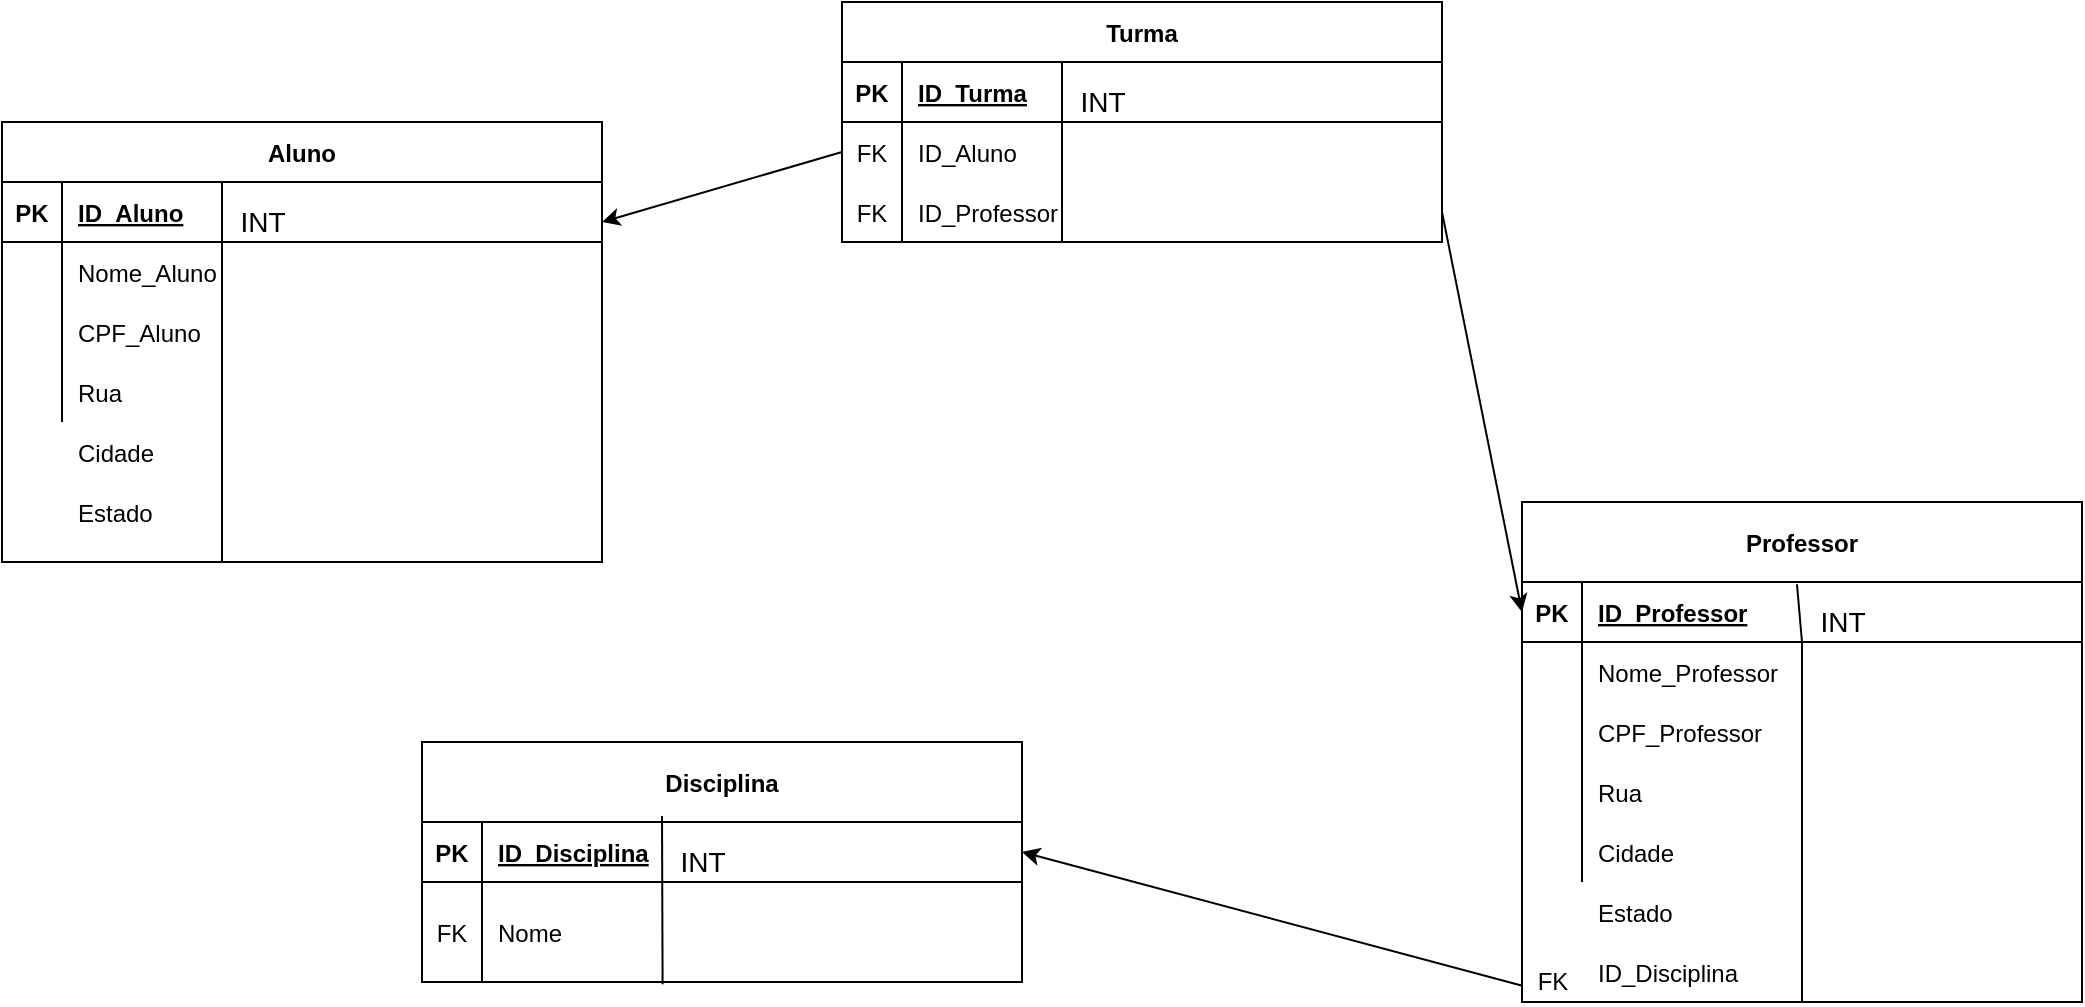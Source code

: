 <mxfile version="13.6.5" type="github">
  <diagram id="kbC8eEwx4DDE9Qu1jda7" name="Page-1">
    <mxGraphModel dx="1231" dy="614" grid="1" gridSize="10" guides="1" tooltips="1" connect="1" arrows="1" fold="1" page="1" pageScale="1" pageWidth="1169" pageHeight="1654" math="0" shadow="0">
      <root>
        <mxCell id="6wpQaPtujaIaW1CTmmYq-0" />
        <mxCell id="6wpQaPtujaIaW1CTmmYq-1" parent="6wpQaPtujaIaW1CTmmYq-0" />
        <mxCell id="8RtC-NrdQU769GHPjelk-30" value="Turma" style="shape=table;startSize=30;container=1;collapsible=1;childLayout=tableLayout;fixedRows=1;rowLines=0;fontStyle=1;align=center;resizeLast=1;" vertex="1" parent="6wpQaPtujaIaW1CTmmYq-1">
          <mxGeometry x="670" y="40" width="300" height="120" as="geometry" />
        </mxCell>
        <mxCell id="8RtC-NrdQU769GHPjelk-31" value="" style="shape=partialRectangle;collapsible=0;dropTarget=0;pointerEvents=0;fillColor=none;top=0;left=0;bottom=1;right=0;points=[[0,0.5],[1,0.5]];portConstraint=eastwest;" vertex="1" parent="8RtC-NrdQU769GHPjelk-30">
          <mxGeometry y="30" width="300" height="30" as="geometry" />
        </mxCell>
        <mxCell id="8RtC-NrdQU769GHPjelk-32" value="PK" style="shape=partialRectangle;connectable=0;fillColor=none;top=0;left=0;bottom=0;right=0;fontStyle=1;overflow=hidden;" vertex="1" parent="8RtC-NrdQU769GHPjelk-31">
          <mxGeometry width="30" height="30" as="geometry" />
        </mxCell>
        <mxCell id="8RtC-NrdQU769GHPjelk-33" value="ID_Turma" style="shape=partialRectangle;connectable=0;fillColor=none;top=0;left=0;bottom=0;right=0;align=left;spacingLeft=6;fontStyle=5;overflow=hidden;" vertex="1" parent="8RtC-NrdQU769GHPjelk-31">
          <mxGeometry x="30" width="270" height="30" as="geometry" />
        </mxCell>
        <mxCell id="8RtC-NrdQU769GHPjelk-34" value="" style="shape=partialRectangle;collapsible=0;dropTarget=0;pointerEvents=0;fillColor=none;top=0;left=0;bottom=0;right=0;points=[[0,0.5],[1,0.5]];portConstraint=eastwest;" vertex="1" parent="8RtC-NrdQU769GHPjelk-30">
          <mxGeometry y="60" width="300" height="30" as="geometry" />
        </mxCell>
        <mxCell id="8RtC-NrdQU769GHPjelk-35" value="FK" style="shape=partialRectangle;connectable=0;fillColor=none;top=0;left=0;bottom=0;right=0;editable=1;overflow=hidden;" vertex="1" parent="8RtC-NrdQU769GHPjelk-34">
          <mxGeometry width="30" height="30" as="geometry" />
        </mxCell>
        <mxCell id="8RtC-NrdQU769GHPjelk-36" value="ID_Aluno" style="shape=partialRectangle;connectable=0;fillColor=none;top=0;left=0;bottom=0;right=0;align=left;spacingLeft=6;overflow=hidden;" vertex="1" parent="8RtC-NrdQU769GHPjelk-34">
          <mxGeometry x="30" width="270" height="30" as="geometry" />
        </mxCell>
        <mxCell id="8RtC-NrdQU769GHPjelk-37" value="" style="shape=partialRectangle;collapsible=0;dropTarget=0;pointerEvents=0;fillColor=none;top=0;left=0;bottom=0;right=0;points=[[0,0.5],[1,0.5]];portConstraint=eastwest;" vertex="1" parent="8RtC-NrdQU769GHPjelk-30">
          <mxGeometry y="90" width="300" height="30" as="geometry" />
        </mxCell>
        <mxCell id="8RtC-NrdQU769GHPjelk-38" value="FK" style="shape=partialRectangle;connectable=0;fillColor=none;top=0;left=0;bottom=0;right=0;editable=1;overflow=hidden;" vertex="1" parent="8RtC-NrdQU769GHPjelk-37">
          <mxGeometry width="30" height="30" as="geometry" />
        </mxCell>
        <mxCell id="8RtC-NrdQU769GHPjelk-39" value="ID_Professor" style="shape=partialRectangle;connectable=0;fillColor=none;top=0;left=0;bottom=0;right=0;align=left;spacingLeft=6;overflow=hidden;" vertex="1" parent="8RtC-NrdQU769GHPjelk-37">
          <mxGeometry x="30" width="270" height="30" as="geometry" />
        </mxCell>
        <mxCell id="8RtC-NrdQU769GHPjelk-55" value="" style="shape=partialRectangle;collapsible=0;dropTarget=0;pointerEvents=0;fillColor=none;top=0;left=0;bottom=0;right=0;points=[[0,0.5],[1,0.5]];portConstraint=eastwest;" vertex="1" parent="6wpQaPtujaIaW1CTmmYq-1">
          <mxGeometry x="1010" y="480" width="280" height="30" as="geometry" />
        </mxCell>
        <mxCell id="8RtC-NrdQU769GHPjelk-56" value="" style="shape=partialRectangle;connectable=0;fillColor=none;top=0;left=0;bottom=0;right=0;editable=1;overflow=hidden;" vertex="1" parent="8RtC-NrdQU769GHPjelk-55">
          <mxGeometry width="30" height="30" as="geometry" />
        </mxCell>
        <mxCell id="8RtC-NrdQU769GHPjelk-57" value="Estado" style="shape=partialRectangle;connectable=0;fillColor=none;top=0;left=0;bottom=0;right=0;align=left;spacingLeft=6;overflow=hidden;" vertex="1" parent="8RtC-NrdQU769GHPjelk-55">
          <mxGeometry x="30" width="250" height="30" as="geometry" />
        </mxCell>
        <mxCell id="8RtC-NrdQU769GHPjelk-74" value="ID_Disciplina" style="shape=partialRectangle;connectable=0;fillColor=none;top=0;left=0;bottom=0;right=0;align=left;spacingLeft=6;overflow=hidden;" vertex="1" parent="6wpQaPtujaIaW1CTmmYq-1">
          <mxGeometry x="1040" y="510" width="250" height="30" as="geometry" />
        </mxCell>
        <mxCell id="8RtC-NrdQU769GHPjelk-75" value="" style="endArrow=classic;html=1;exitX=0;exitY=0.5;exitDx=0;exitDy=0;entryX=1;entryY=0.667;entryDx=0;entryDy=0;entryPerimeter=0;" edge="1" parent="6wpQaPtujaIaW1CTmmYq-1" source="8RtC-NrdQU769GHPjelk-34" target="8RtC-NrdQU769GHPjelk-1">
          <mxGeometry width="50" height="50" relative="1" as="geometry">
            <mxPoint x="600" y="160" as="sourcePoint" />
            <mxPoint x="460" y="80" as="targetPoint" />
          </mxGeometry>
        </mxCell>
        <mxCell id="8RtC-NrdQU769GHPjelk-77" value="" style="endArrow=classic;html=1;exitX=1;exitY=0.5;exitDx=0;exitDy=0;entryX=0;entryY=0.5;entryDx=0;entryDy=0;" edge="1" parent="6wpQaPtujaIaW1CTmmYq-1" source="8RtC-NrdQU769GHPjelk-37" target="8RtC-NrdQU769GHPjelk-14">
          <mxGeometry width="50" height="50" relative="1" as="geometry">
            <mxPoint x="700" y="430" as="sourcePoint" />
            <mxPoint x="1010" y="370" as="targetPoint" />
          </mxGeometry>
        </mxCell>
        <mxCell id="8RtC-NrdQU769GHPjelk-78" value="" style="endArrow=classic;html=1;entryX=1;entryY=0.5;entryDx=0;entryDy=0;exitX=0.006;exitY=0.594;exitDx=0;exitDy=0;exitPerimeter=0;" edge="1" parent="6wpQaPtujaIaW1CTmmYq-1" source="8RtC-NrdQU769GHPjelk-88" target="8RtC-NrdQU769GHPjelk-59">
          <mxGeometry width="50" height="50" relative="1" as="geometry">
            <mxPoint x="1030" y="540" as="sourcePoint" />
            <mxPoint x="880" y="460" as="targetPoint" />
          </mxGeometry>
        </mxCell>
        <mxCell id="8RtC-NrdQU769GHPjelk-80" value="" style="shape=partialRectangle;collapsible=0;dropTarget=0;pointerEvents=0;fillColor=none;top=0;left=0;bottom=0;right=0;points=[[0,0.5],[1,0.5]];portConstraint=eastwest;" vertex="1" parent="6wpQaPtujaIaW1CTmmYq-1">
          <mxGeometry x="250" y="250" width="300" height="30" as="geometry" />
        </mxCell>
        <mxCell id="8RtC-NrdQU769GHPjelk-81" value="" style="shape=partialRectangle;connectable=0;fillColor=none;top=0;left=0;bottom=0;right=0;editable=1;overflow=hidden;" vertex="1" parent="8RtC-NrdQU769GHPjelk-80">
          <mxGeometry width="30" height="30" as="geometry" />
        </mxCell>
        <mxCell id="8RtC-NrdQU769GHPjelk-82" value="Cidade" style="shape=partialRectangle;connectable=0;fillColor=none;top=0;left=0;bottom=0;right=0;align=left;spacingLeft=6;overflow=hidden;" vertex="1" parent="8RtC-NrdQU769GHPjelk-80">
          <mxGeometry x="30" width="270" height="30" as="geometry" />
        </mxCell>
        <mxCell id="8RtC-NrdQU769GHPjelk-83" value="" style="shape=partialRectangle;collapsible=0;dropTarget=0;pointerEvents=0;fillColor=none;top=0;left=0;bottom=0;right=0;points=[[0,0.5],[1,0.5]];portConstraint=eastwest;" vertex="1" parent="6wpQaPtujaIaW1CTmmYq-1">
          <mxGeometry x="250" y="280" width="300" height="30" as="geometry" />
        </mxCell>
        <mxCell id="8RtC-NrdQU769GHPjelk-84" value="" style="shape=partialRectangle;connectable=0;fillColor=none;top=0;left=0;bottom=0;right=0;editable=1;overflow=hidden;" vertex="1" parent="8RtC-NrdQU769GHPjelk-83">
          <mxGeometry width="30" height="30" as="geometry" />
        </mxCell>
        <mxCell id="8RtC-NrdQU769GHPjelk-85" value="Estado" style="shape=partialRectangle;connectable=0;fillColor=none;top=0;left=0;bottom=0;right=0;align=left;spacingLeft=6;overflow=hidden;" vertex="1" parent="8RtC-NrdQU769GHPjelk-83">
          <mxGeometry x="30" width="270" height="30" as="geometry" />
        </mxCell>
        <mxCell id="8RtC-NrdQU769GHPjelk-13" value="Professor" style="shape=table;startSize=40;container=1;collapsible=1;childLayout=tableLayout;fixedRows=1;rowLines=0;fontStyle=1;align=center;resizeLast=1;" vertex="1" parent="6wpQaPtujaIaW1CTmmYq-1">
          <mxGeometry x="1010" y="290" width="280" height="250" as="geometry" />
        </mxCell>
        <mxCell id="8RtC-NrdQU769GHPjelk-14" value="" style="shape=partialRectangle;collapsible=0;dropTarget=0;pointerEvents=0;fillColor=none;top=0;left=0;bottom=1;right=0;points=[[0,0.5],[1,0.5]];portConstraint=eastwest;" vertex="1" parent="8RtC-NrdQU769GHPjelk-13">
          <mxGeometry y="40" width="280" height="30" as="geometry" />
        </mxCell>
        <mxCell id="8RtC-NrdQU769GHPjelk-15" value="PK" style="shape=partialRectangle;connectable=0;fillColor=none;top=0;left=0;bottom=0;right=0;fontStyle=1;overflow=hidden;" vertex="1" parent="8RtC-NrdQU769GHPjelk-14">
          <mxGeometry width="30" height="30" as="geometry" />
        </mxCell>
        <mxCell id="8RtC-NrdQU769GHPjelk-16" value="ID_Professor" style="shape=partialRectangle;connectable=0;fillColor=none;top=0;left=0;bottom=0;right=0;align=left;spacingLeft=6;fontStyle=5;overflow=hidden;" vertex="1" parent="8RtC-NrdQU769GHPjelk-14">
          <mxGeometry x="30" width="250" height="30" as="geometry" />
        </mxCell>
        <mxCell id="8RtC-NrdQU769GHPjelk-17" value="" style="shape=partialRectangle;collapsible=0;dropTarget=0;pointerEvents=0;fillColor=none;top=0;left=0;bottom=0;right=0;points=[[0,0.5],[1,0.5]];portConstraint=eastwest;" vertex="1" parent="8RtC-NrdQU769GHPjelk-13">
          <mxGeometry y="70" width="280" height="30" as="geometry" />
        </mxCell>
        <mxCell id="8RtC-NrdQU769GHPjelk-18" value="" style="shape=partialRectangle;connectable=0;fillColor=none;top=0;left=0;bottom=0;right=0;editable=1;overflow=hidden;" vertex="1" parent="8RtC-NrdQU769GHPjelk-17">
          <mxGeometry width="30" height="30" as="geometry" />
        </mxCell>
        <mxCell id="8RtC-NrdQU769GHPjelk-19" value="Nome_Professor" style="shape=partialRectangle;connectable=0;fillColor=none;top=0;left=0;bottom=0;right=0;align=left;spacingLeft=6;overflow=hidden;" vertex="1" parent="8RtC-NrdQU769GHPjelk-17">
          <mxGeometry x="30" width="250" height="30" as="geometry" />
        </mxCell>
        <mxCell id="8RtC-NrdQU769GHPjelk-20" value="" style="shape=partialRectangle;collapsible=0;dropTarget=0;pointerEvents=0;fillColor=none;top=0;left=0;bottom=0;right=0;points=[[0,0.5],[1,0.5]];portConstraint=eastwest;" vertex="1" parent="8RtC-NrdQU769GHPjelk-13">
          <mxGeometry y="100" width="280" height="30" as="geometry" />
        </mxCell>
        <mxCell id="8RtC-NrdQU769GHPjelk-21" value="" style="shape=partialRectangle;connectable=0;fillColor=none;top=0;left=0;bottom=0;right=0;editable=1;overflow=hidden;" vertex="1" parent="8RtC-NrdQU769GHPjelk-20">
          <mxGeometry width="30" height="30" as="geometry" />
        </mxCell>
        <mxCell id="8RtC-NrdQU769GHPjelk-22" value="CPF_Professor" style="shape=partialRectangle;connectable=0;fillColor=none;top=0;left=0;bottom=0;right=0;align=left;spacingLeft=6;overflow=hidden;" vertex="1" parent="8RtC-NrdQU769GHPjelk-20">
          <mxGeometry x="30" width="250" height="30" as="geometry" />
        </mxCell>
        <mxCell id="8RtC-NrdQU769GHPjelk-23" value="" style="shape=partialRectangle;collapsible=0;dropTarget=0;pointerEvents=0;fillColor=none;top=0;left=0;bottom=0;right=0;points=[[0,0.5],[1,0.5]];portConstraint=eastwest;" vertex="1" parent="8RtC-NrdQU769GHPjelk-13">
          <mxGeometry y="130" width="280" height="30" as="geometry" />
        </mxCell>
        <mxCell id="8RtC-NrdQU769GHPjelk-24" value="" style="shape=partialRectangle;connectable=0;fillColor=none;top=0;left=0;bottom=0;right=0;editable=1;overflow=hidden;" vertex="1" parent="8RtC-NrdQU769GHPjelk-23">
          <mxGeometry width="30" height="30" as="geometry" />
        </mxCell>
        <mxCell id="8RtC-NrdQU769GHPjelk-25" value="Rua" style="shape=partialRectangle;connectable=0;fillColor=none;top=0;left=0;bottom=0;right=0;align=left;spacingLeft=6;overflow=hidden;" vertex="1" parent="8RtC-NrdQU769GHPjelk-23">
          <mxGeometry x="30" width="250" height="30" as="geometry" />
        </mxCell>
        <mxCell id="8RtC-NrdQU769GHPjelk-27" value="" style="shape=partialRectangle;collapsible=0;dropTarget=0;pointerEvents=0;fillColor=none;top=0;left=0;bottom=0;right=0;points=[[0,0.5],[1,0.5]];portConstraint=eastwest;" vertex="1" parent="8RtC-NrdQU769GHPjelk-13">
          <mxGeometry y="160" width="280" height="30" as="geometry" />
        </mxCell>
        <mxCell id="8RtC-NrdQU769GHPjelk-28" value="" style="shape=partialRectangle;connectable=0;fillColor=none;top=0;left=0;bottom=0;right=0;editable=1;overflow=hidden;" vertex="1" parent="8RtC-NrdQU769GHPjelk-27">
          <mxGeometry width="30" height="30" as="geometry" />
        </mxCell>
        <mxCell id="8RtC-NrdQU769GHPjelk-29" value="Cidade" style="shape=partialRectangle;connectable=0;fillColor=none;top=0;left=0;bottom=0;right=0;align=left;spacingLeft=6;overflow=hidden;" vertex="1" parent="8RtC-NrdQU769GHPjelk-27">
          <mxGeometry x="30" width="250" height="30" as="geometry" />
        </mxCell>
        <mxCell id="8RtC-NrdQU769GHPjelk-97" value="" style="endArrow=none;html=1;exitX=0.5;exitY=1;exitDx=0;exitDy=0;" edge="1" parent="8RtC-NrdQU769GHPjelk-13" source="8RtC-NrdQU769GHPjelk-13" target="8RtC-NrdQU769GHPjelk-14">
          <mxGeometry width="50" height="50" relative="1" as="geometry">
            <mxPoint x="-200" y="70" as="sourcePoint" />
            <mxPoint x="-150" y="20" as="targetPoint" />
          </mxGeometry>
        </mxCell>
        <mxCell id="8RtC-NrdQU769GHPjelk-0" value="Aluno" style="shape=table;startSize=30;container=1;collapsible=1;childLayout=tableLayout;fixedRows=1;rowLines=0;fontStyle=1;align=center;resizeLast=1;" vertex="1" parent="6wpQaPtujaIaW1CTmmYq-1">
          <mxGeometry x="250" y="100" width="300" height="220" as="geometry" />
        </mxCell>
        <mxCell id="8RtC-NrdQU769GHPjelk-1" value="" style="shape=partialRectangle;collapsible=0;dropTarget=0;pointerEvents=0;fillColor=none;top=0;left=0;bottom=1;right=0;points=[[0,0.5],[1,0.5]];portConstraint=eastwest;" vertex="1" parent="8RtC-NrdQU769GHPjelk-0">
          <mxGeometry y="30" width="300" height="30" as="geometry" />
        </mxCell>
        <mxCell id="8RtC-NrdQU769GHPjelk-2" value="PK" style="shape=partialRectangle;connectable=0;fillColor=none;top=0;left=0;bottom=0;right=0;fontStyle=1;overflow=hidden;" vertex="1" parent="8RtC-NrdQU769GHPjelk-1">
          <mxGeometry width="30" height="30" as="geometry" />
        </mxCell>
        <mxCell id="8RtC-NrdQU769GHPjelk-3" value="ID_Aluno" style="shape=partialRectangle;connectable=0;fillColor=none;top=0;left=0;bottom=0;right=0;align=left;spacingLeft=6;fontStyle=5;overflow=hidden;" vertex="1" parent="8RtC-NrdQU769GHPjelk-1">
          <mxGeometry x="30" width="270" height="30" as="geometry" />
        </mxCell>
        <mxCell id="8RtC-NrdQU769GHPjelk-4" value="" style="shape=partialRectangle;collapsible=0;dropTarget=0;pointerEvents=0;fillColor=none;top=0;left=0;bottom=0;right=0;points=[[0,0.5],[1,0.5]];portConstraint=eastwest;" vertex="1" parent="8RtC-NrdQU769GHPjelk-0">
          <mxGeometry y="60" width="300" height="30" as="geometry" />
        </mxCell>
        <mxCell id="8RtC-NrdQU769GHPjelk-5" value="" style="shape=partialRectangle;connectable=0;fillColor=none;top=0;left=0;bottom=0;right=0;editable=1;overflow=hidden;" vertex="1" parent="8RtC-NrdQU769GHPjelk-4">
          <mxGeometry width="30" height="30" as="geometry" />
        </mxCell>
        <mxCell id="8RtC-NrdQU769GHPjelk-6" value="Nome_Aluno" style="shape=partialRectangle;connectable=0;fillColor=none;top=0;left=0;bottom=0;right=0;align=left;spacingLeft=6;overflow=hidden;" vertex="1" parent="8RtC-NrdQU769GHPjelk-4">
          <mxGeometry x="30" width="270" height="30" as="geometry" />
        </mxCell>
        <mxCell id="8RtC-NrdQU769GHPjelk-7" value="" style="shape=partialRectangle;collapsible=0;dropTarget=0;pointerEvents=0;fillColor=none;top=0;left=0;bottom=0;right=0;points=[[0,0.5],[1,0.5]];portConstraint=eastwest;" vertex="1" parent="8RtC-NrdQU769GHPjelk-0">
          <mxGeometry y="90" width="300" height="30" as="geometry" />
        </mxCell>
        <mxCell id="8RtC-NrdQU769GHPjelk-8" value="" style="shape=partialRectangle;connectable=0;fillColor=none;top=0;left=0;bottom=0;right=0;editable=1;overflow=hidden;" vertex="1" parent="8RtC-NrdQU769GHPjelk-7">
          <mxGeometry width="30" height="30" as="geometry" />
        </mxCell>
        <mxCell id="8RtC-NrdQU769GHPjelk-9" value="CPF_Aluno" style="shape=partialRectangle;connectable=0;fillColor=none;top=0;left=0;bottom=0;right=0;align=left;spacingLeft=6;overflow=hidden;" vertex="1" parent="8RtC-NrdQU769GHPjelk-7">
          <mxGeometry x="30" width="270" height="30" as="geometry" />
        </mxCell>
        <mxCell id="8RtC-NrdQU769GHPjelk-10" value="" style="shape=partialRectangle;collapsible=0;dropTarget=0;pointerEvents=0;fillColor=none;top=0;left=0;bottom=0;right=0;points=[[0,0.5],[1,0.5]];portConstraint=eastwest;" vertex="1" parent="8RtC-NrdQU769GHPjelk-0">
          <mxGeometry y="120" width="300" height="30" as="geometry" />
        </mxCell>
        <mxCell id="8RtC-NrdQU769GHPjelk-11" value="" style="shape=partialRectangle;connectable=0;fillColor=none;top=0;left=0;bottom=0;right=0;editable=1;overflow=hidden;" vertex="1" parent="8RtC-NrdQU769GHPjelk-10">
          <mxGeometry width="30" height="30" as="geometry" />
        </mxCell>
        <mxCell id="8RtC-NrdQU769GHPjelk-12" value="Rua" style="shape=partialRectangle;connectable=0;fillColor=none;top=0;left=0;bottom=0;right=0;align=left;spacingLeft=6;overflow=hidden;" vertex="1" parent="8RtC-NrdQU769GHPjelk-10">
          <mxGeometry x="30" width="270" height="30" as="geometry" />
        </mxCell>
        <mxCell id="8RtC-NrdQU769GHPjelk-58" value="Disciplina" style="shape=table;startSize=40;container=1;collapsible=1;childLayout=tableLayout;fixedRows=1;rowLines=0;fontStyle=1;align=center;resizeLast=1;strokeColor=#000000;" vertex="1" parent="6wpQaPtujaIaW1CTmmYq-1">
          <mxGeometry x="460" y="410" width="300" height="120" as="geometry" />
        </mxCell>
        <mxCell id="8RtC-NrdQU769GHPjelk-59" value="" style="shape=partialRectangle;collapsible=0;dropTarget=0;pointerEvents=0;fillColor=none;top=0;left=0;bottom=1;right=0;points=[[0,0.5],[1,0.5]];portConstraint=eastwest;" vertex="1" parent="8RtC-NrdQU769GHPjelk-58">
          <mxGeometry y="40" width="300" height="30" as="geometry" />
        </mxCell>
        <mxCell id="8RtC-NrdQU769GHPjelk-60" value="PK" style="shape=partialRectangle;connectable=0;fillColor=none;top=0;left=0;bottom=0;right=0;fontStyle=1;overflow=hidden;" vertex="1" parent="8RtC-NrdQU769GHPjelk-59">
          <mxGeometry width="30" height="30" as="geometry" />
        </mxCell>
        <mxCell id="8RtC-NrdQU769GHPjelk-61" value="ID_Disciplina" style="shape=partialRectangle;connectable=0;fillColor=none;top=0;left=0;bottom=0;right=0;align=left;spacingLeft=6;fontStyle=5;overflow=hidden;" vertex="1" parent="8RtC-NrdQU769GHPjelk-59">
          <mxGeometry x="30" width="270" height="30" as="geometry" />
        </mxCell>
        <mxCell id="8RtC-NrdQU769GHPjelk-62" value="" style="shape=partialRectangle;collapsible=0;dropTarget=0;pointerEvents=0;fillColor=none;top=0;left=0;bottom=0;right=0;points=[[0,0.5],[1,0.5]];portConstraint=eastwest;" vertex="1" parent="8RtC-NrdQU769GHPjelk-58">
          <mxGeometry y="70" width="300" height="50" as="geometry" />
        </mxCell>
        <mxCell id="8RtC-NrdQU769GHPjelk-63" value="FK" style="shape=partialRectangle;connectable=0;fillColor=none;top=0;left=0;bottom=0;right=0;editable=1;overflow=hidden;" vertex="1" parent="8RtC-NrdQU769GHPjelk-62">
          <mxGeometry width="30" height="50" as="geometry" />
        </mxCell>
        <mxCell id="8RtC-NrdQU769GHPjelk-64" value="Nome" style="shape=partialRectangle;connectable=0;fillColor=none;top=0;left=0;bottom=0;right=0;align=left;spacingLeft=6;overflow=hidden;" vertex="1" parent="8RtC-NrdQU769GHPjelk-62">
          <mxGeometry x="30" width="270" height="50" as="geometry" />
        </mxCell>
        <mxCell id="8RtC-NrdQU769GHPjelk-96" value="" style="endArrow=none;html=1;exitX=0.401;exitY=1.023;exitDx=0;exitDy=0;exitPerimeter=0;" edge="1" parent="8RtC-NrdQU769GHPjelk-58" source="8RtC-NrdQU769GHPjelk-62">
          <mxGeometry width="50" height="50" relative="1" as="geometry">
            <mxPoint x="350" y="-50" as="sourcePoint" />
            <mxPoint x="120" y="37" as="targetPoint" />
            <Array as="points" />
          </mxGeometry>
        </mxCell>
        <mxCell id="8RtC-NrdQU769GHPjelk-88" value="FK" style="text;html=1;align=center;verticalAlign=middle;resizable=0;points=[];autosize=1;" vertex="1" parent="6wpQaPtujaIaW1CTmmYq-1">
          <mxGeometry x="1010" y="520" width="30" height="20" as="geometry" />
        </mxCell>
        <mxCell id="8RtC-NrdQU769GHPjelk-89" value="" style="endArrow=none;html=1;" edge="1" parent="6wpQaPtujaIaW1CTmmYq-1">
          <mxGeometry width="50" height="50" relative="1" as="geometry">
            <mxPoint x="360" y="130" as="sourcePoint" />
            <mxPoint x="360" y="320" as="targetPoint" />
          </mxGeometry>
        </mxCell>
        <mxCell id="8RtC-NrdQU769GHPjelk-94" value="" style="endArrow=none;html=1;" edge="1" parent="6wpQaPtujaIaW1CTmmYq-1">
          <mxGeometry width="50" height="50" relative="1" as="geometry">
            <mxPoint x="780" y="160" as="sourcePoint" />
            <mxPoint x="780" y="70" as="targetPoint" />
            <Array as="points" />
          </mxGeometry>
        </mxCell>
        <mxCell id="8RtC-NrdQU769GHPjelk-98" value="" style="endArrow=none;html=1;entryX=0.491;entryY=0.038;entryDx=0;entryDy=0;entryPerimeter=0;" edge="1" parent="6wpQaPtujaIaW1CTmmYq-1" target="8RtC-NrdQU769GHPjelk-14">
          <mxGeometry width="50" height="50" relative="1" as="geometry">
            <mxPoint x="1150" y="360" as="sourcePoint" />
            <mxPoint x="1147" y="330" as="targetPoint" />
          </mxGeometry>
        </mxCell>
        <mxCell id="8RtC-NrdQU769GHPjelk-101" value="&lt;span style=&quot;font-size: 14px&quot;&gt;INT&lt;/span&gt;" style="text;html=1;align=center;verticalAlign=middle;resizable=0;points=[];autosize=1;" vertex="1" parent="6wpQaPtujaIaW1CTmmYq-1">
          <mxGeometry x="580" y="460" width="40" height="20" as="geometry" />
        </mxCell>
        <mxCell id="8RtC-NrdQU769GHPjelk-102" value="&lt;span style=&quot;font-size: 14px&quot;&gt;INT&lt;/span&gt;" style="text;html=1;align=center;verticalAlign=middle;resizable=0;points=[];autosize=1;" vertex="1" parent="6wpQaPtujaIaW1CTmmYq-1">
          <mxGeometry x="360" y="140" width="40" height="20" as="geometry" />
        </mxCell>
        <mxCell id="8RtC-NrdQU769GHPjelk-103" value="&lt;span style=&quot;font-size: 14px&quot;&gt;INT&lt;/span&gt;" style="text;html=1;align=center;verticalAlign=middle;resizable=0;points=[];autosize=1;" vertex="1" parent="6wpQaPtujaIaW1CTmmYq-1">
          <mxGeometry x="780" y="80" width="40" height="20" as="geometry" />
        </mxCell>
        <mxCell id="8RtC-NrdQU769GHPjelk-104" value="&lt;span style=&quot;font-size: 14px&quot;&gt;INT&lt;/span&gt;" style="text;html=1;align=center;verticalAlign=middle;resizable=0;points=[];autosize=1;" vertex="1" parent="6wpQaPtujaIaW1CTmmYq-1">
          <mxGeometry x="1150" y="340" width="40" height="20" as="geometry" />
        </mxCell>
      </root>
    </mxGraphModel>
  </diagram>
</mxfile>
